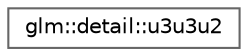 digraph "Graphical Class Hierarchy"
{
 // LATEX_PDF_SIZE
  bgcolor="transparent";
  edge [fontname=Helvetica,fontsize=10,labelfontname=Helvetica,labelfontsize=10];
  node [fontname=Helvetica,fontsize=10,shape=box,height=0.2,width=0.4];
  rankdir="LR";
  Node0 [id="Node000000",label="glm::detail::u3u3u2",height=0.2,width=0.4,color="grey40", fillcolor="white", style="filled",URL="$unionglm_1_1detail_1_1u3u3u2.html",tooltip=" "];
}
